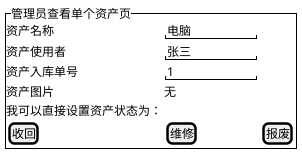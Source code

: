 @startuml
salt
{^"管理员查看单个资产页"

  资产名称     | " 电脑        "
  资产使用者   | " 张三        "
  资产入库单号 |  " 1         "
  资产图片     | 无

  我可以直接设置资产状态为：
  {[收回]} {[维修]}{[报废]}
}
@enduml